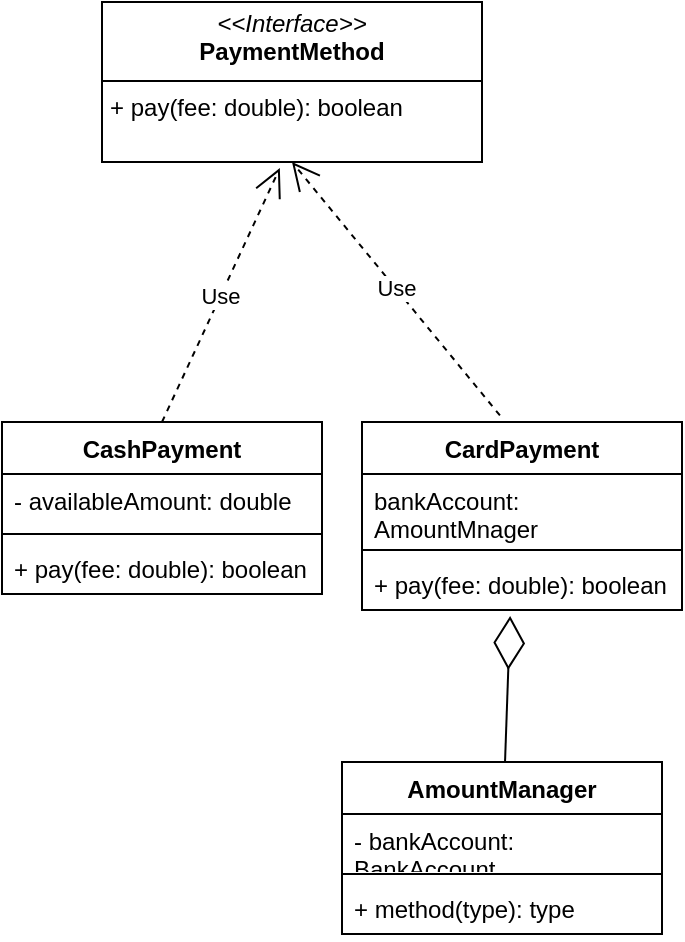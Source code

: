 <mxfile version="26.1.1">
  <diagram name="Page-1" id="20MEzR1sKpx1Ir7udCms">
    <mxGraphModel dx="1608" dy="788" grid="1" gridSize="10" guides="1" tooltips="1" connect="1" arrows="1" fold="1" page="1" pageScale="1" pageWidth="850" pageHeight="1100" math="0" shadow="0">
      <root>
        <mxCell id="0" />
        <mxCell id="1" parent="0" />
        <mxCell id="QQgd95aLF6_j1lB8h3mr-1" value="&lt;p style=&quot;margin:0px;margin-top:4px;text-align:center;&quot;&gt;&lt;i&gt;&amp;lt;&amp;lt;Interface&amp;gt;&amp;gt;&lt;/i&gt;&lt;br&gt;&lt;b&gt;PaymentMethod&lt;/b&gt;&lt;/p&gt;&lt;hr size=&quot;1&quot; style=&quot;border-style:solid;&quot;&gt;&lt;p style=&quot;margin:0px;margin-left:4px;&quot;&gt;+ pay(fee: double): boolean&lt;br&gt;&lt;br&gt;&lt;/p&gt;" style="verticalAlign=top;align=left;overflow=fill;html=1;whiteSpace=wrap;" vertex="1" parent="1">
          <mxGeometry x="290" y="120" width="190" height="80" as="geometry" />
        </mxCell>
        <mxCell id="QQgd95aLF6_j1lB8h3mr-2" value="Use" style="endArrow=open;endSize=12;dashed=1;html=1;rounded=0;entryX=0.468;entryY=1.038;entryDx=0;entryDy=0;entryPerimeter=0;exitX=0.5;exitY=0;exitDx=0;exitDy=0;" edge="1" parent="1" source="QQgd95aLF6_j1lB8h3mr-5" target="QQgd95aLF6_j1lB8h3mr-1">
          <mxGeometry width="160" relative="1" as="geometry">
            <mxPoint x="330" y="320" as="sourcePoint" />
            <mxPoint x="380" y="210" as="targetPoint" />
          </mxGeometry>
        </mxCell>
        <mxCell id="QQgd95aLF6_j1lB8h3mr-4" value="Use" style="endArrow=open;endSize=12;dashed=1;html=1;rounded=0;entryX=0.5;entryY=1;entryDx=0;entryDy=0;exitX=0.431;exitY=-0.035;exitDx=0;exitDy=0;exitPerimeter=0;" edge="1" parent="1" source="QQgd95aLF6_j1lB8h3mr-9" target="QQgd95aLF6_j1lB8h3mr-1">
          <mxGeometry width="160" relative="1" as="geometry">
            <mxPoint x="450" y="310" as="sourcePoint" />
            <mxPoint x="389" y="213" as="targetPoint" />
          </mxGeometry>
        </mxCell>
        <mxCell id="QQgd95aLF6_j1lB8h3mr-5" value="CashPayment" style="swimlane;fontStyle=1;align=center;verticalAlign=top;childLayout=stackLayout;horizontal=1;startSize=26;horizontalStack=0;resizeParent=1;resizeParentMax=0;resizeLast=0;collapsible=1;marginBottom=0;whiteSpace=wrap;html=1;" vertex="1" parent="1">
          <mxGeometry x="240" y="330" width="160" height="86" as="geometry" />
        </mxCell>
        <mxCell id="QQgd95aLF6_j1lB8h3mr-6" value="- availableAmount: double" style="text;strokeColor=none;fillColor=none;align=left;verticalAlign=top;spacingLeft=4;spacingRight=4;overflow=hidden;rotatable=0;points=[[0,0.5],[1,0.5]];portConstraint=eastwest;whiteSpace=wrap;html=1;" vertex="1" parent="QQgd95aLF6_j1lB8h3mr-5">
          <mxGeometry y="26" width="160" height="26" as="geometry" />
        </mxCell>
        <mxCell id="QQgd95aLF6_j1lB8h3mr-7" value="" style="line;strokeWidth=1;fillColor=none;align=left;verticalAlign=middle;spacingTop=-1;spacingLeft=3;spacingRight=3;rotatable=0;labelPosition=right;points=[];portConstraint=eastwest;strokeColor=inherit;" vertex="1" parent="QQgd95aLF6_j1lB8h3mr-5">
          <mxGeometry y="52" width="160" height="8" as="geometry" />
        </mxCell>
        <mxCell id="QQgd95aLF6_j1lB8h3mr-8" value="+ pay(fee: double): boolean" style="text;strokeColor=none;fillColor=none;align=left;verticalAlign=top;spacingLeft=4;spacingRight=4;overflow=hidden;rotatable=0;points=[[0,0.5],[1,0.5]];portConstraint=eastwest;whiteSpace=wrap;html=1;" vertex="1" parent="QQgd95aLF6_j1lB8h3mr-5">
          <mxGeometry y="60" width="160" height="26" as="geometry" />
        </mxCell>
        <mxCell id="QQgd95aLF6_j1lB8h3mr-9" value="CardPayment" style="swimlane;fontStyle=1;align=center;verticalAlign=top;childLayout=stackLayout;horizontal=1;startSize=26;horizontalStack=0;resizeParent=1;resizeParentMax=0;resizeLast=0;collapsible=1;marginBottom=0;whiteSpace=wrap;html=1;" vertex="1" parent="1">
          <mxGeometry x="420" y="330" width="160" height="94" as="geometry" />
        </mxCell>
        <mxCell id="QQgd95aLF6_j1lB8h3mr-10" value="bankAccount: AmountMnager" style="text;strokeColor=none;fillColor=none;align=left;verticalAlign=top;spacingLeft=4;spacingRight=4;overflow=hidden;rotatable=0;points=[[0,0.5],[1,0.5]];portConstraint=eastwest;whiteSpace=wrap;html=1;" vertex="1" parent="QQgd95aLF6_j1lB8h3mr-9">
          <mxGeometry y="26" width="160" height="34" as="geometry" />
        </mxCell>
        <mxCell id="QQgd95aLF6_j1lB8h3mr-11" value="" style="line;strokeWidth=1;fillColor=none;align=left;verticalAlign=middle;spacingTop=-1;spacingLeft=3;spacingRight=3;rotatable=0;labelPosition=right;points=[];portConstraint=eastwest;strokeColor=inherit;" vertex="1" parent="QQgd95aLF6_j1lB8h3mr-9">
          <mxGeometry y="60" width="160" height="8" as="geometry" />
        </mxCell>
        <mxCell id="QQgd95aLF6_j1lB8h3mr-12" value="+ pay(fee: double): boolean" style="text;strokeColor=none;fillColor=none;align=left;verticalAlign=top;spacingLeft=4;spacingRight=4;overflow=hidden;rotatable=0;points=[[0,0.5],[1,0.5]];portConstraint=eastwest;whiteSpace=wrap;html=1;" vertex="1" parent="QQgd95aLF6_j1lB8h3mr-9">
          <mxGeometry y="68" width="160" height="26" as="geometry" />
        </mxCell>
        <mxCell id="QQgd95aLF6_j1lB8h3mr-13" value="" style="endArrow=diamondThin;endFill=0;endSize=24;html=1;rounded=0;entryX=0.463;entryY=1.115;entryDx=0;entryDy=0;entryPerimeter=0;" edge="1" parent="1" source="QQgd95aLF6_j1lB8h3mr-14" target="QQgd95aLF6_j1lB8h3mr-12">
          <mxGeometry width="160" relative="1" as="geometry">
            <mxPoint x="494" y="500" as="sourcePoint" />
            <mxPoint x="500" y="360" as="targetPoint" />
          </mxGeometry>
        </mxCell>
        <mxCell id="QQgd95aLF6_j1lB8h3mr-14" value="AmountManager" style="swimlane;fontStyle=1;align=center;verticalAlign=top;childLayout=stackLayout;horizontal=1;startSize=26;horizontalStack=0;resizeParent=1;resizeParentMax=0;resizeLast=0;collapsible=1;marginBottom=0;whiteSpace=wrap;html=1;" vertex="1" parent="1">
          <mxGeometry x="410" y="500" width="160" height="86" as="geometry" />
        </mxCell>
        <mxCell id="QQgd95aLF6_j1lB8h3mr-15" value="- bankAccount: BankAccount" style="text;strokeColor=none;fillColor=none;align=left;verticalAlign=top;spacingLeft=4;spacingRight=4;overflow=hidden;rotatable=0;points=[[0,0.5],[1,0.5]];portConstraint=eastwest;whiteSpace=wrap;html=1;" vertex="1" parent="QQgd95aLF6_j1lB8h3mr-14">
          <mxGeometry y="26" width="160" height="26" as="geometry" />
        </mxCell>
        <mxCell id="QQgd95aLF6_j1lB8h3mr-16" value="" style="line;strokeWidth=1;fillColor=none;align=left;verticalAlign=middle;spacingTop=-1;spacingLeft=3;spacingRight=3;rotatable=0;labelPosition=right;points=[];portConstraint=eastwest;strokeColor=inherit;" vertex="1" parent="QQgd95aLF6_j1lB8h3mr-14">
          <mxGeometry y="52" width="160" height="8" as="geometry" />
        </mxCell>
        <mxCell id="QQgd95aLF6_j1lB8h3mr-17" value="+ method(type): type" style="text;strokeColor=none;fillColor=none;align=left;verticalAlign=top;spacingLeft=4;spacingRight=4;overflow=hidden;rotatable=0;points=[[0,0.5],[1,0.5]];portConstraint=eastwest;whiteSpace=wrap;html=1;" vertex="1" parent="QQgd95aLF6_j1lB8h3mr-14">
          <mxGeometry y="60" width="160" height="26" as="geometry" />
        </mxCell>
      </root>
    </mxGraphModel>
  </diagram>
</mxfile>
